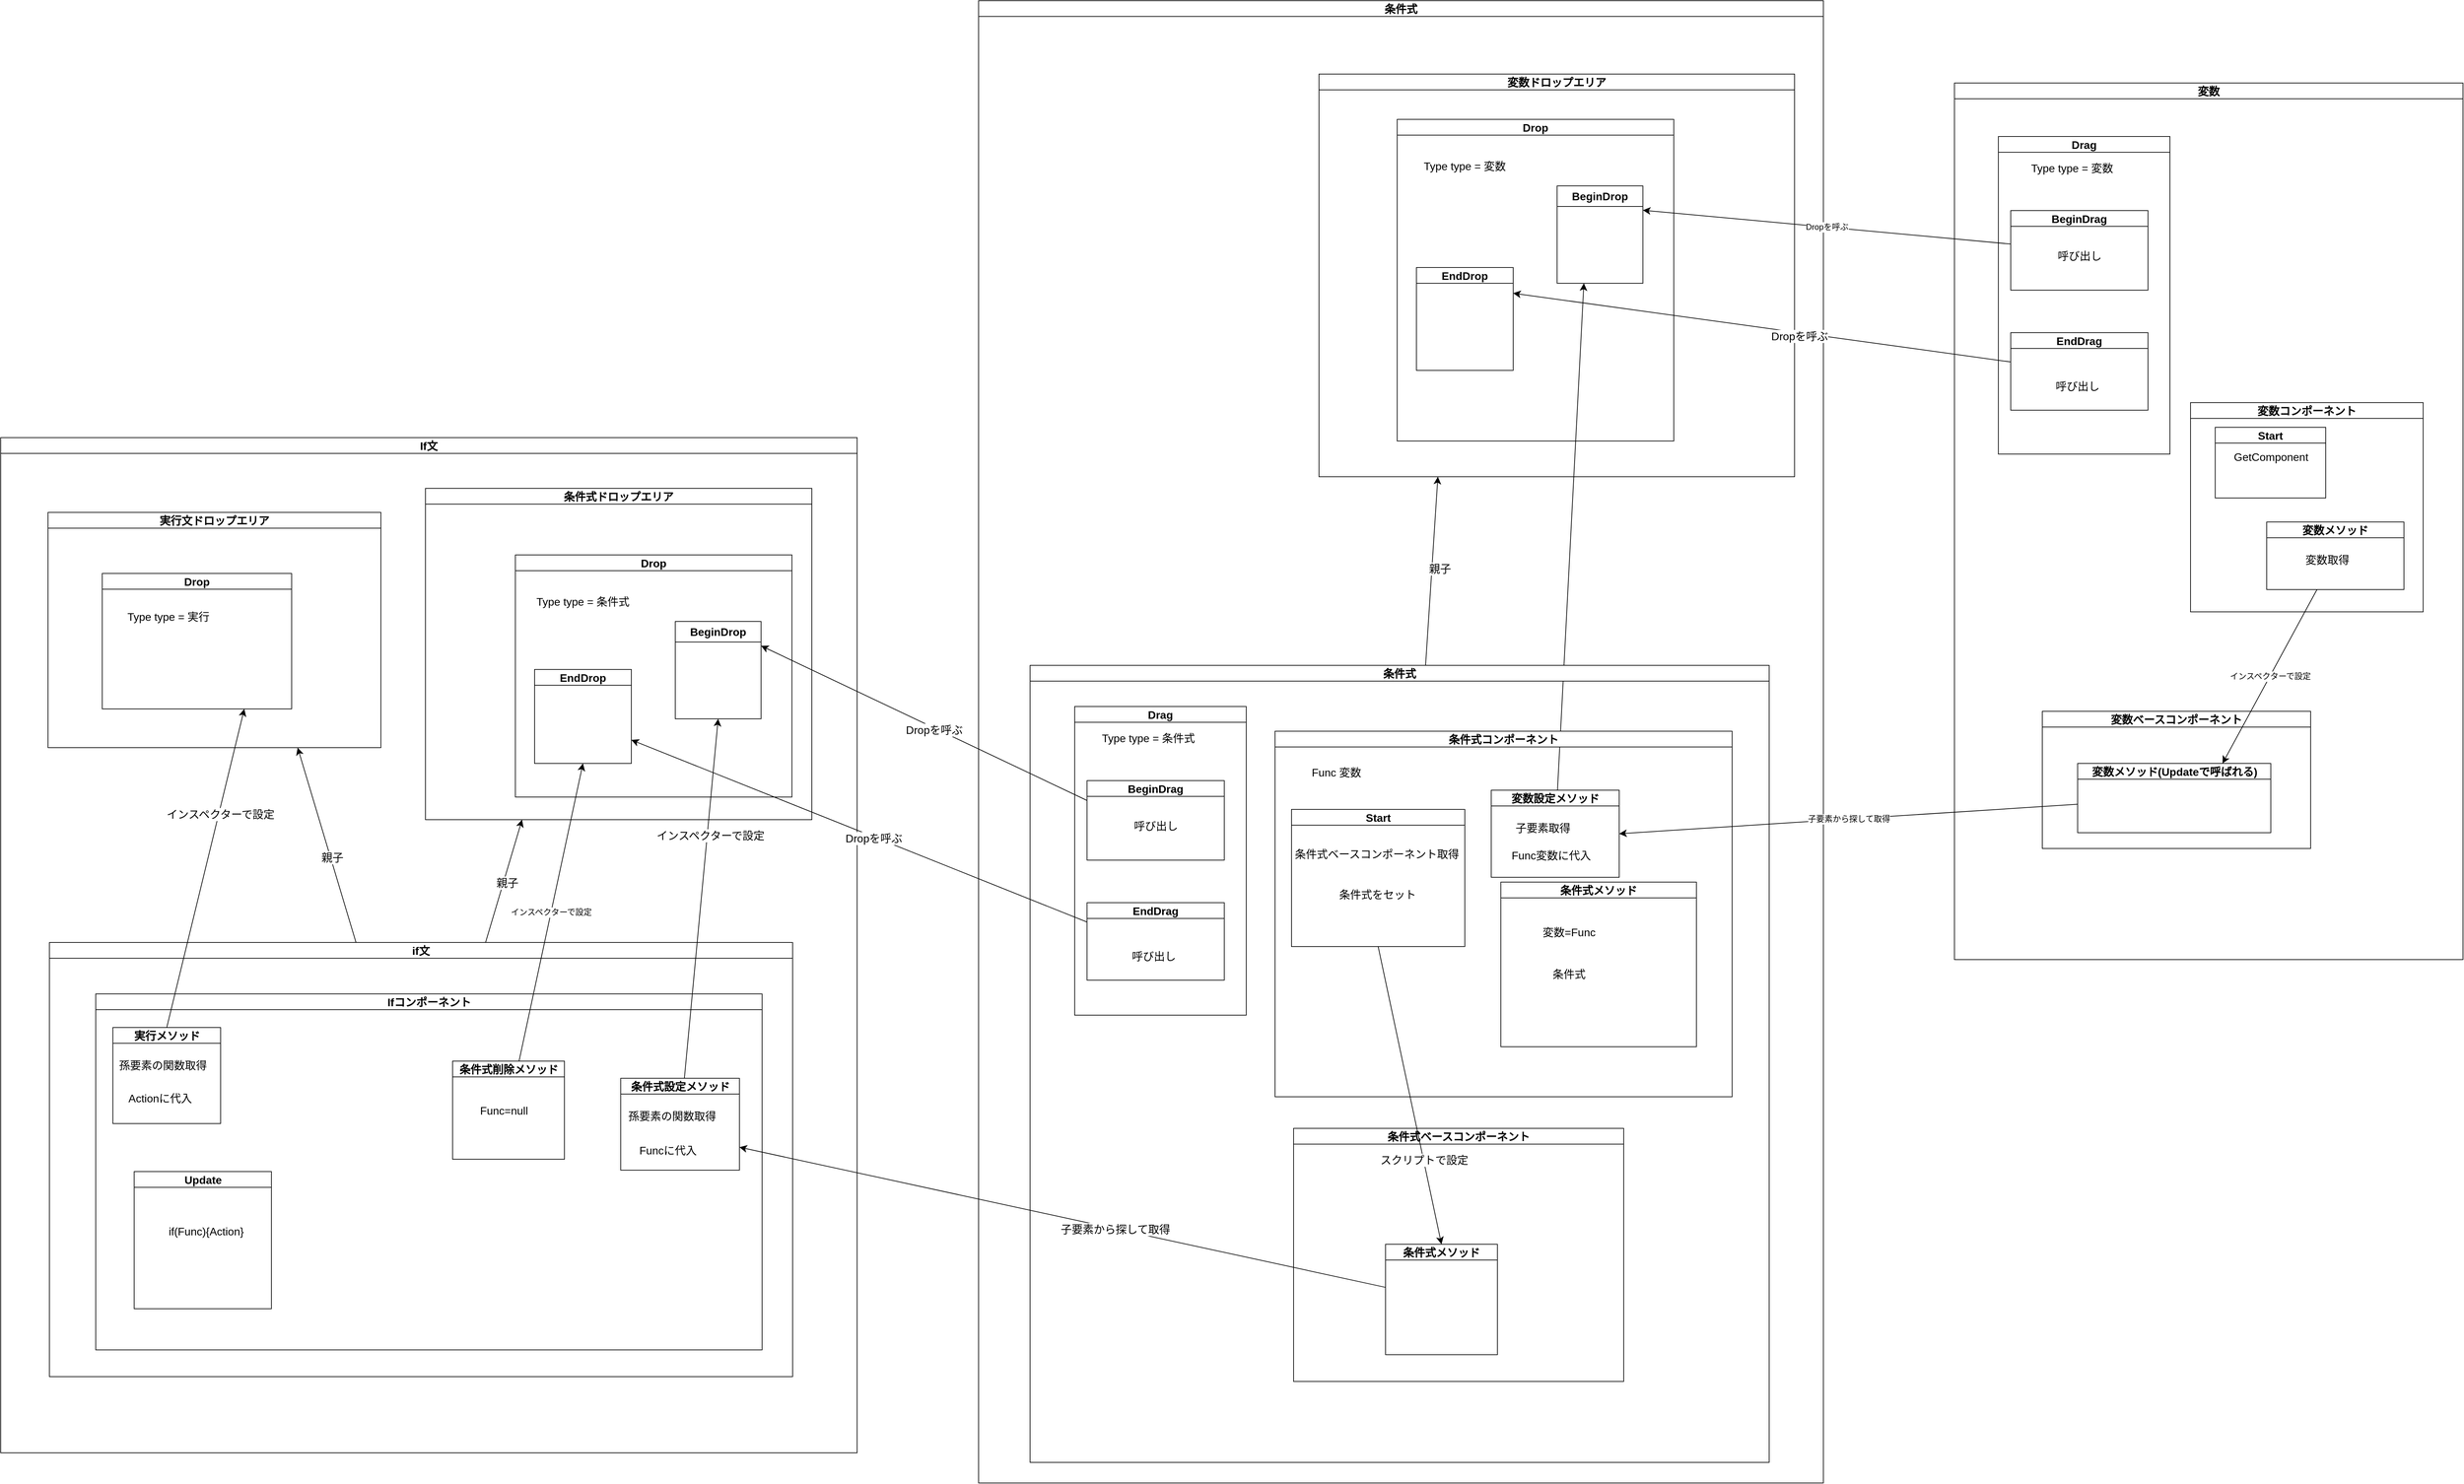 <mxfile version="22.1.17" type="github">
  <diagram name="ページ1" id="Xy9gjA_HjAxm85NfhtZA">
    <mxGraphModel dx="3573" dy="5693" grid="0" gridSize="10" guides="1" tooltips="1" connect="1" arrows="1" fold="1" page="0" pageScale="1" pageWidth="827" pageHeight="1169" math="0" shadow="0">
      <root>
        <mxCell id="0" />
        <mxCell id="1" parent="0" />
        <mxCell id="0eMQlolWz2z9fM6txT98-1" value="条件式" style="swimlane;whiteSpace=wrap;html=1;fontSize=16;" parent="1" vertex="1">
          <mxGeometry x="512" y="-868" width="1231" height="2161" as="geometry" />
        </mxCell>
        <mxCell id="ESlLFewBLlkk10iAwdE4-8" value="変数ドロップエリア" style="swimlane;whiteSpace=wrap;html=1;fontSize=16;" parent="0eMQlolWz2z9fM6txT98-1" vertex="1">
          <mxGeometry x="496" y="107" width="693" height="587" as="geometry" />
        </mxCell>
        <mxCell id="OX70NU7VaJtVl9tTdNUW-19" style="edgeStyle=none;curved=1;rounded=0;orthogonalLoop=1;jettySize=auto;html=1;fontSize=12;startSize=8;endSize=8;" parent="ESlLFewBLlkk10iAwdE4-8" source="OX70NU7VaJtVl9tTdNUW-15" edge="1">
          <mxGeometry relative="1" as="geometry">
            <mxPoint x="386" y="305" as="targetPoint" />
          </mxGeometry>
        </mxCell>
        <mxCell id="ESlLFewBLlkk10iAwdE4-14" value="Drop" style="swimlane;whiteSpace=wrap;html=1;fontSize=16;" parent="ESlLFewBLlkk10iAwdE4-8" vertex="1">
          <mxGeometry x="114" y="66" width="403" height="469" as="geometry" />
        </mxCell>
        <mxCell id="ESlLFewBLlkk10iAwdE4-15" value="Type type = 変数" style="text;html=1;align=center;verticalAlign=middle;resizable=0;points=[];autosize=1;strokeColor=none;fillColor=none;fontSize=16;" parent="ESlLFewBLlkk10iAwdE4-14" vertex="1">
          <mxGeometry x="29" y="52" width="138" height="31" as="geometry" />
        </mxCell>
        <mxCell id="ESlLFewBLlkk10iAwdE4-16" value="BeginDrop" style="swimlane;whiteSpace=wrap;html=1;fontSize=16;startSize=30;" parent="ESlLFewBLlkk10iAwdE4-14" vertex="1">
          <mxGeometry x="233" y="97" width="125" height="142" as="geometry" />
        </mxCell>
        <mxCell id="ESlLFewBLlkk10iAwdE4-17" value="EndDrop" style="swimlane;whiteSpace=wrap;html=1;fontSize=16;" parent="ESlLFewBLlkk10iAwdE4-14" vertex="1">
          <mxGeometry x="28" y="216" width="141" height="150" as="geometry" />
        </mxCell>
        <mxCell id="ESlLFewBLlkk10iAwdE4-23" style="edgeStyle=none;curved=1;rounded=0;orthogonalLoop=1;jettySize=auto;html=1;fontSize=12;startSize=8;endSize=8;entryX=0.25;entryY=1;entryDx=0;entryDy=0;" parent="0eMQlolWz2z9fM6txT98-1" source="ESlLFewBLlkk10iAwdE4-19" target="ESlLFewBLlkk10iAwdE4-8" edge="1">
          <mxGeometry relative="1" as="geometry">
            <mxPoint x="688" y="753" as="targetPoint" />
          </mxGeometry>
        </mxCell>
        <mxCell id="ESlLFewBLlkk10iAwdE4-24" value="親子" style="edgeLabel;html=1;align=center;verticalAlign=middle;resizable=0;points=[];fontSize=16;" parent="ESlLFewBLlkk10iAwdE4-23" vertex="1" connectable="0">
          <mxGeometry x="0.041" y="-11" relative="1" as="geometry">
            <mxPoint y="1" as="offset" />
          </mxGeometry>
        </mxCell>
        <mxCell id="ESlLFewBLlkk10iAwdE4-19" value="条件式" style="swimlane;whiteSpace=wrap;html=1;fontSize=16;" parent="0eMQlolWz2z9fM6txT98-1" vertex="1">
          <mxGeometry x="75" y="969" width="1077" height="1162" as="geometry" />
        </mxCell>
        <mxCell id="OX70NU7VaJtVl9tTdNUW-12" value="条件式コンポーネント" style="swimlane;whiteSpace=wrap;html=1;fontSize=16;" parent="ESlLFewBLlkk10iAwdE4-19" vertex="1">
          <mxGeometry x="357" y="96" width="666" height="533" as="geometry" />
        </mxCell>
        <mxCell id="OX70NU7VaJtVl9tTdNUW-13" value="Func 変数" style="text;html=1;align=center;verticalAlign=middle;resizable=0;points=[];autosize=1;strokeColor=none;fillColor=none;fontSize=16;" parent="OX70NU7VaJtVl9tTdNUW-12" vertex="1">
          <mxGeometry x="44" y="44" width="90" height="31" as="geometry" />
        </mxCell>
        <mxCell id="OX70NU7VaJtVl9tTdNUW-15" value="変数設定メソッド" style="swimlane;whiteSpace=wrap;html=1;fontSize=16;" parent="OX70NU7VaJtVl9tTdNUW-12" vertex="1">
          <mxGeometry x="315" y="86" width="186.5" height="127" as="geometry" />
        </mxCell>
        <mxCell id="OX70NU7VaJtVl9tTdNUW-16" value="Func変数に代入" style="text;html=1;align=center;verticalAlign=middle;resizable=0;points=[];autosize=1;strokeColor=none;fillColor=none;fontSize=16;rotation=0;" parent="OX70NU7VaJtVl9tTdNUW-15" vertex="1">
          <mxGeometry x="20" y="79" width="134" height="31" as="geometry" />
        </mxCell>
        <mxCell id="OX70NU7VaJtVl9tTdNUW-20" value="子要素取得" style="text;html=1;align=center;verticalAlign=middle;resizable=0;points=[];autosize=1;strokeColor=none;fillColor=none;fontSize=16;" parent="OX70NU7VaJtVl9tTdNUW-15" vertex="1">
          <mxGeometry x="25.75" y="39" width="98" height="31" as="geometry" />
        </mxCell>
        <mxCell id="V94yT28tCt5CNNnFMt7O-5" value="Start" style="swimlane;whiteSpace=wrap;html=1;fontSize=16;" parent="OX70NU7VaJtVl9tTdNUW-12" vertex="1">
          <mxGeometry x="24" y="114" width="252.5" height="200" as="geometry" />
        </mxCell>
        <mxCell id="V94yT28tCt5CNNnFMt7O-6" value="条件式ベースコンポーネント取得" style="text;html=1;align=center;verticalAlign=middle;resizable=0;points=[];autosize=1;strokeColor=none;fillColor=none;fontSize=16;" parent="V94yT28tCt5CNNnFMt7O-5" vertex="1">
          <mxGeometry x="-4.5" y="49" width="257" height="31" as="geometry" />
        </mxCell>
        <mxCell id="0eMQlolWz2z9fM6txT98-3" value="Drag" style="swimlane;whiteSpace=wrap;html=1;fontSize=16;" parent="ESlLFewBLlkk10iAwdE4-19" vertex="1">
          <mxGeometry x="65" y="60" width="250" height="450" as="geometry">
            <mxRectangle x="51" y="72" width="71" height="31" as="alternateBounds" />
          </mxGeometry>
        </mxCell>
        <mxCell id="0eMQlolWz2z9fM6txT98-4" value="Type type = 条件式" style="text;html=1;align=center;verticalAlign=middle;resizable=0;points=[];autosize=1;strokeColor=none;fillColor=none;fontSize=16;" parent="0eMQlolWz2z9fM6txT98-3" vertex="1">
          <mxGeometry x="29.5" y="30" width="154" height="31" as="geometry" />
        </mxCell>
        <mxCell id="0eMQlolWz2z9fM6txT98-29" value="BeginDrag" style="swimlane;whiteSpace=wrap;html=1;fontSize=16;" parent="0eMQlolWz2z9fM6txT98-3" vertex="1">
          <mxGeometry x="18" y="108" width="200" height="116" as="geometry" />
        </mxCell>
        <mxCell id="0eMQlolWz2z9fM6txT98-31" value="呼び出し" style="text;html=1;align=center;verticalAlign=middle;resizable=0;points=[];autosize=1;strokeColor=none;fillColor=none;fontSize=16;" parent="0eMQlolWz2z9fM6txT98-29" vertex="1">
          <mxGeometry x="59" y="50" width="82" height="31" as="geometry" />
        </mxCell>
        <mxCell id="0eMQlolWz2z9fM6txT98-30" value="EndDrag" style="swimlane;whiteSpace=wrap;html=1;fontSize=16;" parent="0eMQlolWz2z9fM6txT98-3" vertex="1">
          <mxGeometry x="18" y="286" width="200" height="113" as="geometry" />
        </mxCell>
        <mxCell id="0eMQlolWz2z9fM6txT98-32" value="呼び出し" style="text;html=1;align=center;verticalAlign=middle;resizable=0;points=[];autosize=1;strokeColor=none;fillColor=none;fontSize=16;" parent="0eMQlolWz2z9fM6txT98-30" vertex="1">
          <mxGeometry x="56" y="62" width="82" height="31" as="geometry" />
        </mxCell>
        <mxCell id="ESlLFewBLlkk10iAwdE4-25" value="条件式ベースコンポーネント" style="swimlane;whiteSpace=wrap;html=1;fontSize=16;" parent="ESlLFewBLlkk10iAwdE4-19" vertex="1">
          <mxGeometry x="384" y="675" width="481" height="369" as="geometry" />
        </mxCell>
        <mxCell id="OX70NU7VaJtVl9tTdNUW-18" value="条件式メソッド" style="swimlane;whiteSpace=wrap;html=1;fontSize=16;" parent="ESlLFewBLlkk10iAwdE4-25" vertex="1">
          <mxGeometry x="134" y="169" width="163" height="161" as="geometry" />
        </mxCell>
        <mxCell id="ESlLFewBLlkk10iAwdE4-27" style="edgeStyle=none;curved=1;rounded=0;orthogonalLoop=1;jettySize=auto;html=1;entryX=0.5;entryY=0;entryDx=0;entryDy=0;fontSize=12;startSize=8;endSize=8;exitX=0.5;exitY=1;exitDx=0;exitDy=0;" parent="ESlLFewBLlkk10iAwdE4-19" source="V94yT28tCt5CNNnFMt7O-5" target="OX70NU7VaJtVl9tTdNUW-18" edge="1">
          <mxGeometry relative="1" as="geometry" />
        </mxCell>
        <mxCell id="ESlLFewBLlkk10iAwdE4-28" value="スクリプトで設定" style="edgeLabel;html=1;align=center;verticalAlign=middle;resizable=0;points=[];fontSize=16;" parent="ESlLFewBLlkk10iAwdE4-27" vertex="1" connectable="0">
          <mxGeometry x="0.432" y="1" relative="1" as="geometry">
            <mxPoint as="offset" />
          </mxGeometry>
        </mxCell>
        <mxCell id="0eMQlolWz2z9fM6txT98-6" value="If文" style="swimlane;whiteSpace=wrap;html=1;fontSize=16;" parent="1" vertex="1">
          <mxGeometry x="-913" y="-231" width="1248" height="1480" as="geometry" />
        </mxCell>
        <mxCell id="ESlLFewBLlkk10iAwdE4-2" value="条件式ドロップエリア" style="swimlane;whiteSpace=wrap;html=1;fontSize=16;" parent="0eMQlolWz2z9fM6txT98-6" vertex="1">
          <mxGeometry x="619" y="74" width="563" height="483" as="geometry" />
        </mxCell>
        <mxCell id="0eMQlolWz2z9fM6txT98-7" value="Drop" style="swimlane;whiteSpace=wrap;html=1;fontSize=16;" parent="ESlLFewBLlkk10iAwdE4-2" vertex="1">
          <mxGeometry x="131" y="97" width="403" height="353" as="geometry" />
        </mxCell>
        <mxCell id="0eMQlolWz2z9fM6txT98-9" value="Type type = 条件式" style="text;html=1;align=center;verticalAlign=middle;resizable=0;points=[];autosize=1;strokeColor=none;fillColor=none;fontSize=16;" parent="0eMQlolWz2z9fM6txT98-7" vertex="1">
          <mxGeometry x="21" y="52" width="154" height="31" as="geometry" />
        </mxCell>
        <mxCell id="OX70NU7VaJtVl9tTdNUW-33" value="BeginDrop" style="swimlane;whiteSpace=wrap;html=1;fontSize=16;startSize=30;" parent="0eMQlolWz2z9fM6txT98-7" vertex="1">
          <mxGeometry x="233" y="97" width="125" height="142" as="geometry" />
        </mxCell>
        <mxCell id="OX70NU7VaJtVl9tTdNUW-38" value="EndDrop" style="swimlane;whiteSpace=wrap;html=1;fontSize=16;" parent="0eMQlolWz2z9fM6txT98-7" vertex="1">
          <mxGeometry x="28" y="167" width="141" height="137" as="geometry" />
        </mxCell>
        <mxCell id="ESlLFewBLlkk10iAwdE4-4" style="edgeStyle=none;curved=1;rounded=0;orthogonalLoop=1;jettySize=auto;html=1;entryX=0.25;entryY=1;entryDx=0;entryDy=0;fontSize=12;startSize=8;endSize=8;" parent="0eMQlolWz2z9fM6txT98-6" source="ESlLFewBLlkk10iAwdE4-3" target="ESlLFewBLlkk10iAwdE4-2" edge="1">
          <mxGeometry relative="1" as="geometry" />
        </mxCell>
        <mxCell id="ESlLFewBLlkk10iAwdE4-6" value="親子" style="edgeLabel;html=1;align=center;verticalAlign=middle;resizable=0;points=[];fontSize=16;" parent="ESlLFewBLlkk10iAwdE4-4" vertex="1" connectable="0">
          <mxGeometry x="-0.007" y="-5" relative="1" as="geometry">
            <mxPoint as="offset" />
          </mxGeometry>
        </mxCell>
        <mxCell id="ESlLFewBLlkk10iAwdE4-3" value="if文" style="swimlane;whiteSpace=wrap;html=1;fontSize=16;" parent="0eMQlolWz2z9fM6txT98-6" vertex="1">
          <mxGeometry x="71" y="736" width="1083" height="633" as="geometry" />
        </mxCell>
        <mxCell id="0eMQlolWz2z9fM6txT98-14" value="Ifコンポーネント" style="swimlane;whiteSpace=wrap;html=1;fontSize=16;" parent="ESlLFewBLlkk10iAwdE4-3" vertex="1">
          <mxGeometry x="67.5" y="75" width="971" height="519" as="geometry" />
        </mxCell>
        <mxCell id="0eMQlolWz2z9fM6txT98-15" value="条件式設定メソッド" style="swimlane;whiteSpace=wrap;html=1;fontSize=16;" parent="0eMQlolWz2z9fM6txT98-14" vertex="1">
          <mxGeometry x="765" y="123" width="173" height="134" as="geometry" />
        </mxCell>
        <mxCell id="0eMQlolWz2z9fM6txT98-16" value="Funcに代入" style="text;html=1;align=center;verticalAlign=middle;resizable=0;points=[];autosize=1;strokeColor=none;fillColor=none;fontSize=16;" parent="0eMQlolWz2z9fM6txT98-15" vertex="1">
          <mxGeometry x="17" y="89" width="102" height="31" as="geometry" />
        </mxCell>
        <mxCell id="0eMQlolWz2z9fM6txT98-17" value="孫要素の関数取得" style="text;html=1;align=center;verticalAlign=middle;resizable=0;points=[];autosize=1;strokeColor=none;fillColor=none;fontSize=16;" parent="0eMQlolWz2z9fM6txT98-15" vertex="1">
          <mxGeometry x="1" y="39" width="146" height="31" as="geometry" />
        </mxCell>
        <mxCell id="0eMQlolWz2z9fM6txT98-18" value="実行メソッド" style="swimlane;whiteSpace=wrap;html=1;fontSize=16;" parent="0eMQlolWz2z9fM6txT98-14" vertex="1">
          <mxGeometry x="25" y="49" width="157" height="140" as="geometry" />
        </mxCell>
        <mxCell id="0eMQlolWz2z9fM6txT98-20" value="孫要素の関数取得" style="text;html=1;align=center;verticalAlign=middle;resizable=0;points=[];autosize=1;strokeColor=none;fillColor=none;fontSize=16;" parent="0eMQlolWz2z9fM6txT98-18" vertex="1">
          <mxGeometry x="-0.5" y="39" width="146" height="31" as="geometry" />
        </mxCell>
        <mxCell id="0eMQlolWz2z9fM6txT98-21" value="Actionに代入" style="text;html=1;align=center;verticalAlign=middle;resizable=0;points=[];autosize=1;strokeColor=none;fillColor=none;fontSize=16;" parent="0eMQlolWz2z9fM6txT98-18" vertex="1">
          <mxGeometry x="13.5" y="87" width="110" height="31" as="geometry" />
        </mxCell>
        <mxCell id="0eMQlolWz2z9fM6txT98-27" value="Update" style="swimlane;whiteSpace=wrap;html=1;fontSize=16;" parent="0eMQlolWz2z9fM6txT98-14" vertex="1">
          <mxGeometry x="56" y="259" width="200" height="200" as="geometry" />
        </mxCell>
        <mxCell id="0eMQlolWz2z9fM6txT98-28" value="if(Func){Action}" style="text;html=1;align=center;verticalAlign=middle;resizable=0;points=[];autosize=1;strokeColor=none;fillColor=none;fontSize=16;rotation=0;" parent="0eMQlolWz2z9fM6txT98-27" vertex="1">
          <mxGeometry x="41" y="71" width="127" height="31" as="geometry" />
        </mxCell>
        <mxCell id="OX70NU7VaJtVl9tTdNUW-31" value="条件式削除メソッド" style="swimlane;whiteSpace=wrap;html=1;fontSize=16;" parent="0eMQlolWz2z9fM6txT98-14" vertex="1">
          <mxGeometry x="520" y="98" width="163" height="143" as="geometry" />
        </mxCell>
        <mxCell id="OX70NU7VaJtVl9tTdNUW-32" value="Func=null" style="text;html=1;align=center;verticalAlign=middle;resizable=0;points=[];autosize=1;strokeColor=none;fillColor=none;fontSize=16;" parent="OX70NU7VaJtVl9tTdNUW-31" vertex="1">
          <mxGeometry x="30" y="56" width="88" height="31" as="geometry" />
        </mxCell>
        <mxCell id="0eMQlolWz2z9fM6txT98-22" style="edgeStyle=none;curved=1;rounded=0;orthogonalLoop=1;jettySize=auto;html=1;fontSize=12;startSize=8;endSize=8;entryX=0.5;entryY=1;entryDx=0;entryDy=0;" parent="0eMQlolWz2z9fM6txT98-6" source="0eMQlolWz2z9fM6txT98-15" target="OX70NU7VaJtVl9tTdNUW-33" edge="1">
          <mxGeometry relative="1" as="geometry">
            <mxPoint x="350.074" y="456.667" as="targetPoint" />
          </mxGeometry>
        </mxCell>
        <mxCell id="0eMQlolWz2z9fM6txT98-25" value="インスペクターで設定" style="edgeLabel;html=1;align=center;verticalAlign=middle;resizable=0;points=[];fontSize=16;" parent="0eMQlolWz2z9fM6txT98-22" vertex="1" connectable="0">
          <mxGeometry x="0.353" y="-4" relative="1" as="geometry">
            <mxPoint as="offset" />
          </mxGeometry>
        </mxCell>
        <mxCell id="OX70NU7VaJtVl9tTdNUW-39" value="インスペクターで設定" style="edgeStyle=none;curved=1;rounded=0;orthogonalLoop=1;jettySize=auto;html=1;fontSize=12;startSize=8;endSize=8;entryX=0.5;entryY=1;entryDx=0;entryDy=0;" parent="0eMQlolWz2z9fM6txT98-6" source="OX70NU7VaJtVl9tTdNUW-31" target="OX70NU7VaJtVl9tTdNUW-38" edge="1">
          <mxGeometry relative="1" as="geometry">
            <mxPoint x="742.5" y="451.565" as="targetPoint" />
          </mxGeometry>
        </mxCell>
        <mxCell id="ESlLFewBLlkk10iAwdE4-1" value="実行文ドロップエリア" style="swimlane;whiteSpace=wrap;html=1;fontSize=16;" parent="0eMQlolWz2z9fM6txT98-6" vertex="1">
          <mxGeometry x="69" y="109" width="485" height="343" as="geometry" />
        </mxCell>
        <mxCell id="0eMQlolWz2z9fM6txT98-8" value="Drop" style="swimlane;whiteSpace=wrap;html=1;fontSize=16;" parent="ESlLFewBLlkk10iAwdE4-1" vertex="1">
          <mxGeometry x="79" y="89" width="276" height="197.5" as="geometry" />
        </mxCell>
        <mxCell id="0eMQlolWz2z9fM6txT98-10" value="Type type = 実行" style="text;html=1;align=center;verticalAlign=middle;resizable=0;points=[];autosize=1;strokeColor=none;fillColor=none;fontSize=16;" parent="0eMQlolWz2z9fM6txT98-8" vertex="1">
          <mxGeometry x="27" y="47" width="138" height="31" as="geometry" />
        </mxCell>
        <mxCell id="0eMQlolWz2z9fM6txT98-23" style="edgeStyle=none;curved=1;rounded=0;orthogonalLoop=1;jettySize=auto;html=1;fontSize=12;startSize=8;endSize=8;entryX=0.75;entryY=1;entryDx=0;entryDy=0;exitX=0.5;exitY=0;exitDx=0;exitDy=0;" parent="0eMQlolWz2z9fM6txT98-6" source="0eMQlolWz2z9fM6txT98-18" target="0eMQlolWz2z9fM6txT98-8" edge="1">
          <mxGeometry relative="1" as="geometry">
            <mxPoint x="118" y="487.5" as="targetPoint" />
            <mxPoint x="130.615" y="757" as="sourcePoint" />
          </mxGeometry>
        </mxCell>
        <mxCell id="0eMQlolWz2z9fM6txT98-24" value="インスペクターで設定" style="edgeLabel;html=1;align=center;verticalAlign=middle;resizable=0;points=[];fontSize=16;" parent="0eMQlolWz2z9fM6txT98-23" vertex="1" connectable="0">
          <mxGeometry x="0.341" y="-2" relative="1" as="geometry">
            <mxPoint as="offset" />
          </mxGeometry>
        </mxCell>
        <mxCell id="ESlLFewBLlkk10iAwdE4-5" style="edgeStyle=none;curved=1;rounded=0;orthogonalLoop=1;jettySize=auto;html=1;fontSize=12;startSize=8;endSize=8;entryX=0.75;entryY=1;entryDx=0;entryDy=0;" parent="0eMQlolWz2z9fM6txT98-6" source="ESlLFewBLlkk10iAwdE4-3" target="ESlLFewBLlkk10iAwdE4-1" edge="1">
          <mxGeometry relative="1" as="geometry">
            <mxPoint x="461.043" y="709.826" as="targetPoint" />
          </mxGeometry>
        </mxCell>
        <mxCell id="ESlLFewBLlkk10iAwdE4-7" value="親子" style="edgeLabel;html=1;align=center;verticalAlign=middle;resizable=0;points=[];fontSize=16;" parent="ESlLFewBLlkk10iAwdE4-5" vertex="1" connectable="0">
          <mxGeometry x="-0.127" y="-2" relative="1" as="geometry">
            <mxPoint as="offset" />
          </mxGeometry>
        </mxCell>
        <mxCell id="0eMQlolWz2z9fM6txT98-12" value="" style="endArrow=classic;html=1;rounded=0;fontSize=12;startSize=8;endSize=8;curved=1;entryX=1;entryY=0.25;entryDx=0;entryDy=0;exitX=0;exitY=0.25;exitDx=0;exitDy=0;" parent="1" source="0eMQlolWz2z9fM6txT98-29" target="OX70NU7VaJtVl9tTdNUW-33" edge="1">
          <mxGeometry width="50" height="50" relative="1" as="geometry">
            <mxPoint x="480" y="167" as="sourcePoint" />
            <mxPoint x="430" y="68" as="targetPoint" />
          </mxGeometry>
        </mxCell>
        <mxCell id="0eMQlolWz2z9fM6txT98-26" value="Dropを呼ぶ" style="edgeLabel;html=1;align=center;verticalAlign=middle;resizable=0;points=[];fontSize=16;" parent="0eMQlolWz2z9fM6txT98-12" vertex="1" connectable="0">
          <mxGeometry x="-0.065" y="2" relative="1" as="geometry">
            <mxPoint as="offset" />
          </mxGeometry>
        </mxCell>
        <mxCell id="0eMQlolWz2z9fM6txT98-33" value="" style="endArrow=classic;html=1;rounded=0;fontSize=12;startSize=8;endSize=8;curved=1;entryX=1;entryY=0.75;entryDx=0;entryDy=0;exitX=0;exitY=0.25;exitDx=0;exitDy=0;" parent="1" source="0eMQlolWz2z9fM6txT98-30" target="OX70NU7VaJtVl9tTdNUW-38" edge="1">
          <mxGeometry width="50" height="50" relative="1" as="geometry">
            <mxPoint x="478" y="420" as="sourcePoint" />
            <mxPoint x="212" y="342" as="targetPoint" />
          </mxGeometry>
        </mxCell>
        <mxCell id="0eMQlolWz2z9fM6txT98-34" value="Dropを呼ぶ" style="edgeLabel;html=1;align=center;verticalAlign=middle;resizable=0;points=[];fontSize=16;" parent="0eMQlolWz2z9fM6txT98-33" vertex="1" connectable="0">
          <mxGeometry x="-0.065" y="2" relative="1" as="geometry">
            <mxPoint as="offset" />
          </mxGeometry>
        </mxCell>
        <mxCell id="OX70NU7VaJtVl9tTdNUW-9" value="Dropを呼ぶ" style="edgeStyle=none;curved=1;rounded=0;orthogonalLoop=1;jettySize=auto;html=1;entryX=1;entryY=0.25;entryDx=0;entryDy=0;fontSize=12;startSize=8;endSize=8;" parent="1" source="OX70NU7VaJtVl9tTdNUW-5" target="ESlLFewBLlkk10iAwdE4-16" edge="1">
          <mxGeometry relative="1" as="geometry">
            <mxPoint x="1493" y="154.75" as="targetPoint" />
          </mxGeometry>
        </mxCell>
        <mxCell id="OX70NU7VaJtVl9tTdNUW-10" style="edgeStyle=none;curved=1;rounded=0;orthogonalLoop=1;jettySize=auto;html=1;fontSize=12;startSize=8;endSize=8;entryX=1;entryY=0.25;entryDx=0;entryDy=0;" parent="1" source="OX70NU7VaJtVl9tTdNUW-7" target="ESlLFewBLlkk10iAwdE4-17" edge="1">
          <mxGeometry relative="1" as="geometry">
            <mxPoint x="1493" y="260.25" as="targetPoint" />
          </mxGeometry>
        </mxCell>
        <mxCell id="OX70NU7VaJtVl9tTdNUW-11" value="Dropを呼ぶ" style="edgeLabel;html=1;align=center;verticalAlign=middle;resizable=0;points=[];fontSize=16;" parent="OX70NU7VaJtVl9tTdNUW-10" vertex="1" connectable="0">
          <mxGeometry x="-0.151" y="5" relative="1" as="geometry">
            <mxPoint as="offset" />
          </mxGeometry>
        </mxCell>
        <mxCell id="OX70NU7VaJtVl9tTdNUW-22" style="edgeStyle=none;curved=1;rounded=0;orthogonalLoop=1;jettySize=auto;html=1;fontSize=12;startSize=8;endSize=8;entryX=1;entryY=0.75;entryDx=0;entryDy=0;" parent="1" source="OX70NU7VaJtVl9tTdNUW-18" target="0eMQlolWz2z9fM6txT98-15" edge="1">
          <mxGeometry relative="1" as="geometry">
            <mxPoint x="540.095" y="927.524" as="targetPoint" />
          </mxGeometry>
        </mxCell>
        <mxCell id="OX70NU7VaJtVl9tTdNUW-23" value="子要素から探して取得" style="edgeLabel;html=1;align=center;verticalAlign=middle;resizable=0;points=[];fontSize=16;" parent="OX70NU7VaJtVl9tTdNUW-22" vertex="1" connectable="0">
          <mxGeometry x="-0.163" relative="1" as="geometry">
            <mxPoint as="offset" />
          </mxGeometry>
        </mxCell>
        <mxCell id="OX70NU7VaJtVl9tTdNUW-27" value="子要素から探して取得" style="edgeStyle=none;curved=1;rounded=0;orthogonalLoop=1;jettySize=auto;html=1;entryX=1;entryY=0.5;entryDx=0;entryDy=0;fontSize=12;startSize=8;endSize=8;" parent="1" source="OX70NU7VaJtVl9tTdNUW-25" target="OX70NU7VaJtVl9tTdNUW-15" edge="1">
          <mxGeometry relative="1" as="geometry" />
        </mxCell>
        <mxCell id="OX70NU7VaJtVl9tTdNUW-1" value="変数" style="swimlane;whiteSpace=wrap;html=1;fontSize=16;" parent="1" vertex="1">
          <mxGeometry x="1934" y="-748" width="741" height="1278" as="geometry" />
        </mxCell>
        <mxCell id="OX70NU7VaJtVl9tTdNUW-3" value="Drag" style="swimlane;whiteSpace=wrap;html=1;fontSize=16;" parent="OX70NU7VaJtVl9tTdNUW-1" vertex="1">
          <mxGeometry x="64" y="78" width="250" height="463" as="geometry">
            <mxRectangle x="51" y="72" width="71" height="31" as="alternateBounds" />
          </mxGeometry>
        </mxCell>
        <mxCell id="OX70NU7VaJtVl9tTdNUW-4" value="Type type = 変数" style="text;html=1;align=center;verticalAlign=middle;resizable=0;points=[];autosize=1;strokeColor=none;fillColor=none;fontSize=16;" parent="OX70NU7VaJtVl9tTdNUW-3" vertex="1">
          <mxGeometry x="37.5" y="30" width="138" height="31" as="geometry" />
        </mxCell>
        <mxCell id="OX70NU7VaJtVl9tTdNUW-5" value="BeginDrag" style="swimlane;whiteSpace=wrap;html=1;fontSize=16;" parent="OX70NU7VaJtVl9tTdNUW-3" vertex="1">
          <mxGeometry x="18" y="108" width="200" height="116" as="geometry" />
        </mxCell>
        <mxCell id="OX70NU7VaJtVl9tTdNUW-6" value="呼び出し" style="text;html=1;align=center;verticalAlign=middle;resizable=0;points=[];autosize=1;strokeColor=none;fillColor=none;fontSize=16;" parent="OX70NU7VaJtVl9tTdNUW-5" vertex="1">
          <mxGeometry x="59" y="50" width="82" height="31" as="geometry" />
        </mxCell>
        <mxCell id="OX70NU7VaJtVl9tTdNUW-7" value="EndDrag" style="swimlane;whiteSpace=wrap;html=1;fontSize=16;" parent="OX70NU7VaJtVl9tTdNUW-3" vertex="1">
          <mxGeometry x="18" y="286" width="200" height="113" as="geometry" />
        </mxCell>
        <mxCell id="OX70NU7VaJtVl9tTdNUW-8" value="呼び出し" style="text;html=1;align=center;verticalAlign=middle;resizable=0;points=[];autosize=1;strokeColor=none;fillColor=none;fontSize=16;" parent="OX70NU7VaJtVl9tTdNUW-7" vertex="1">
          <mxGeometry x="56" y="62" width="82" height="31" as="geometry" />
        </mxCell>
        <mxCell id="OX70NU7VaJtVl9tTdNUW-40" value="変数コンポーネント" style="swimlane;whiteSpace=wrap;html=1;fontSize=16;startSize=23;" parent="OX70NU7VaJtVl9tTdNUW-1" vertex="1">
          <mxGeometry x="344" y="466" width="339" height="305" as="geometry" />
        </mxCell>
        <mxCell id="OX70NU7VaJtVl9tTdNUW-41" value="Start" style="swimlane;whiteSpace=wrap;html=1;fontSize=16;" parent="OX70NU7VaJtVl9tTdNUW-40" vertex="1">
          <mxGeometry x="36" y="36" width="161" height="103" as="geometry" />
        </mxCell>
        <mxCell id="OX70NU7VaJtVl9tTdNUW-43" value="GetComponent" style="text;html=1;align=center;verticalAlign=middle;resizable=0;points=[];autosize=1;strokeColor=none;fillColor=none;fontSize=16;" parent="OX70NU7VaJtVl9tTdNUW-41" vertex="1">
          <mxGeometry x="17" y="27" width="127" height="31" as="geometry" />
        </mxCell>
        <mxCell id="ESlLFewBLlkk10iAwdE4-31" value="変数ベースコンポーネント" style="swimlane;whiteSpace=wrap;html=1;fontSize=16;" parent="OX70NU7VaJtVl9tTdNUW-1" vertex="1">
          <mxGeometry x="128" y="916" width="391" height="200" as="geometry" />
        </mxCell>
        <mxCell id="OX70NU7VaJtVl9tTdNUW-25" value="変数メソッド(Updateで呼ばれる)" style="swimlane;whiteSpace=wrap;html=1;fontSize=16;" parent="ESlLFewBLlkk10iAwdE4-31" vertex="1">
          <mxGeometry x="51.5" y="76" width="281.5" height="101" as="geometry" />
        </mxCell>
        <mxCell id="ESlLFewBLlkk10iAwdE4-34" value="インスペクターで設定" style="edgeStyle=none;curved=1;rounded=0;orthogonalLoop=1;jettySize=auto;html=1;entryX=0.75;entryY=0;entryDx=0;entryDy=0;fontSize=12;startSize=8;endSize=8;" parent="OX70NU7VaJtVl9tTdNUW-1" source="ESlLFewBLlkk10iAwdE4-32" target="OX70NU7VaJtVl9tTdNUW-25" edge="1">
          <mxGeometry relative="1" as="geometry" />
        </mxCell>
        <mxCell id="ESlLFewBLlkk10iAwdE4-32" value="変数メソッド" style="swimlane;whiteSpace=wrap;html=1;fontSize=16;startSize=23;" parent="OX70NU7VaJtVl9tTdNUW-1" vertex="1">
          <mxGeometry x="455" y="640" width="200" height="98.5" as="geometry" />
        </mxCell>
        <mxCell id="ESlLFewBLlkk10iAwdE4-33" value="変数取得" style="text;html=1;align=center;verticalAlign=middle;resizable=0;points=[];autosize=1;strokeColor=none;fillColor=none;fontSize=16;" parent="ESlLFewBLlkk10iAwdE4-32" vertex="1">
          <mxGeometry x="47" y="39" width="82" height="31" as="geometry" />
        </mxCell>
        <mxCell id="V94yT28tCt5CNNnFMt7O-7" value="条件式をセット" style="text;html=1;align=center;verticalAlign=middle;resizable=0;points=[];autosize=1;strokeColor=none;fillColor=none;fontSize=16;" parent="1" vertex="1">
          <mxGeometry x="1028" y="419" width="130" height="31" as="geometry" />
        </mxCell>
        <mxCell id="ESlLFewBLlkk10iAwdE4-26" value="条件式メソッド" style="swimlane;whiteSpace=wrap;html=1;fontSize=16;" parent="1" vertex="1">
          <mxGeometry x="1273" y="417" width="285" height="240" as="geometry" />
        </mxCell>
        <mxCell id="ESlLFewBLlkk10iAwdE4-29" value="変数=Func" style="text;html=1;align=center;verticalAlign=middle;resizable=0;points=[];autosize=1;strokeColor=none;fillColor=none;fontSize=16;" parent="ESlLFewBLlkk10iAwdE4-26" vertex="1">
          <mxGeometry x="51" y="57" width="95" height="31" as="geometry" />
        </mxCell>
        <mxCell id="ESlLFewBLlkk10iAwdE4-30" value="条件式" style="text;html=1;align=center;verticalAlign=middle;resizable=0;points=[];autosize=1;strokeColor=none;fillColor=none;fontSize=16;" parent="ESlLFewBLlkk10iAwdE4-26" vertex="1">
          <mxGeometry x="65.5" y="118" width="66" height="31" as="geometry" />
        </mxCell>
      </root>
    </mxGraphModel>
  </diagram>
</mxfile>
